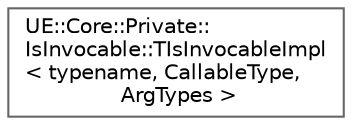 digraph "Graphical Class Hierarchy"
{
 // INTERACTIVE_SVG=YES
 // LATEX_PDF_SIZE
  bgcolor="transparent";
  edge [fontname=Helvetica,fontsize=10,labelfontname=Helvetica,labelfontsize=10];
  node [fontname=Helvetica,fontsize=10,shape=box,height=0.2,width=0.4];
  rankdir="LR";
  Node0 [id="Node000000",label="UE::Core::Private::\lIsInvocable::TIsInvocableImpl\l\< typename, CallableType,\l ArgTypes \>",height=0.2,width=0.4,color="grey40", fillcolor="white", style="filled",URL="$d2/dde/structUE_1_1Core_1_1Private_1_1IsInvocable_1_1TIsInvocableImpl.html",tooltip=" "];
}
